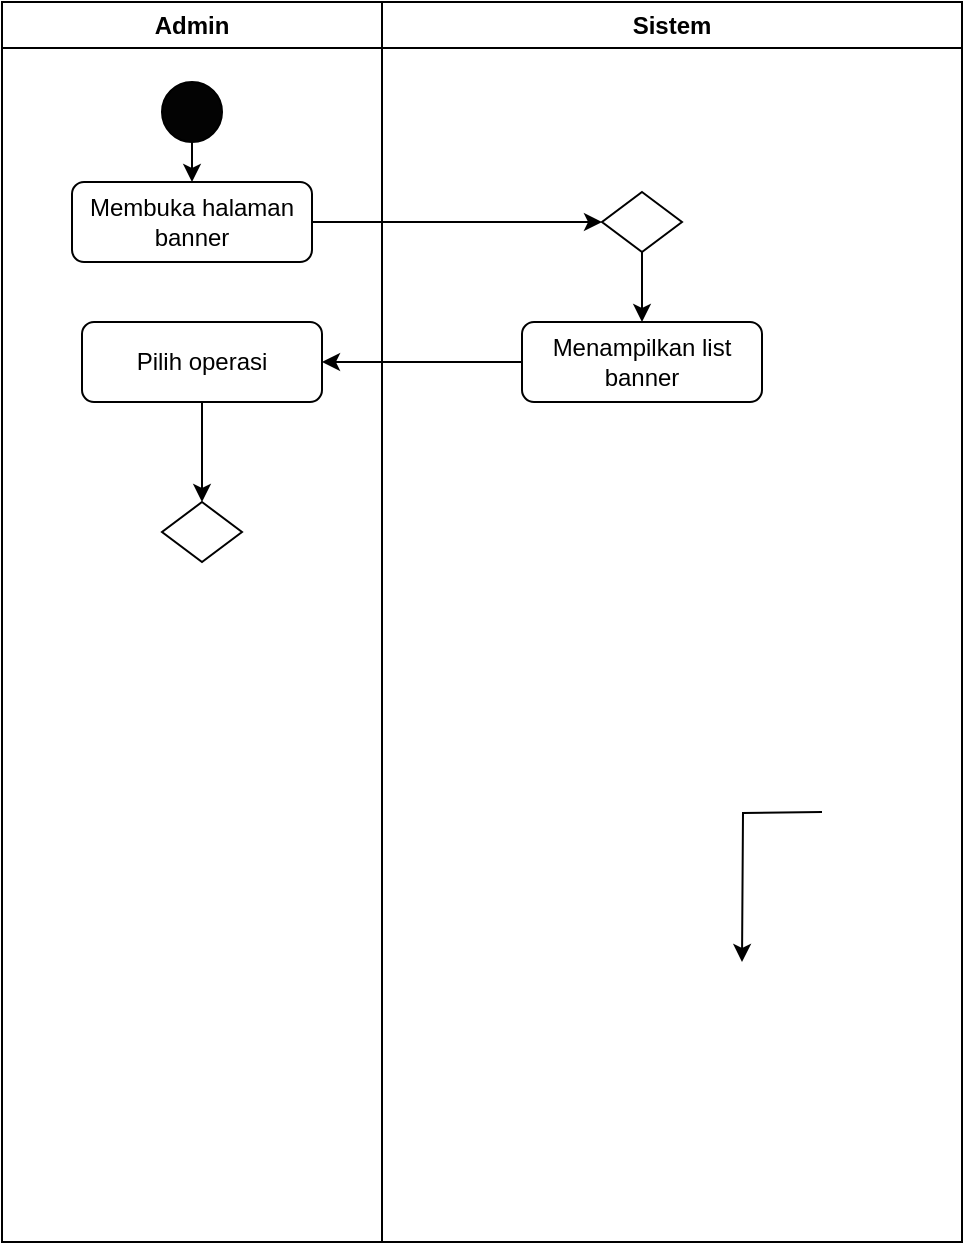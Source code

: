 <mxfile version="24.6.5" type="github">
  <diagram name="Page-1" id="PQpvzgl9xymPNwOv2N0A">
    <mxGraphModel dx="1578" dy="886" grid="1" gridSize="10" guides="1" tooltips="1" connect="1" arrows="1" fold="1" page="1" pageScale="1" pageWidth="827" pageHeight="1169" math="0" shadow="0">
      <root>
        <mxCell id="0" />
        <mxCell id="1" parent="0" />
        <mxCell id="KWS7t6jafoBLZ8HItT5k-1" value="Admin" style="swimlane;whiteSpace=wrap;html=1;" parent="1" vertex="1">
          <mxGeometry x="200" y="50" width="190" height="620" as="geometry" />
        </mxCell>
        <mxCell id="KWS7t6jafoBLZ8HItT5k-2" style="edgeStyle=orthogonalEdgeStyle;rounded=0;orthogonalLoop=1;jettySize=auto;html=1;exitX=0.5;exitY=1;exitDx=0;exitDy=0;entryX=0.5;entryY=0;entryDx=0;entryDy=0;" parent="KWS7t6jafoBLZ8HItT5k-1" source="KWS7t6jafoBLZ8HItT5k-3" target="KWS7t6jafoBLZ8HItT5k-4" edge="1">
          <mxGeometry relative="1" as="geometry" />
        </mxCell>
        <mxCell id="KWS7t6jafoBLZ8HItT5k-3" value="" style="ellipse;whiteSpace=wrap;html=1;aspect=fixed;fillColor=#030303;" parent="KWS7t6jafoBLZ8HItT5k-1" vertex="1">
          <mxGeometry x="80" y="40" width="30" height="30" as="geometry" />
        </mxCell>
        <mxCell id="KWS7t6jafoBLZ8HItT5k-4" value="Membuka halaman banner" style="rounded=1;whiteSpace=wrap;html=1;" parent="KWS7t6jafoBLZ8HItT5k-1" vertex="1">
          <mxGeometry x="35" y="90" width="120" height="40" as="geometry" />
        </mxCell>
        <mxCell id="HMWnwoRrJxDMSyxpaN5V-7" style="edgeStyle=orthogonalEdgeStyle;rounded=0;orthogonalLoop=1;jettySize=auto;html=1;exitX=0.5;exitY=1;exitDx=0;exitDy=0;entryX=0.5;entryY=0;entryDx=0;entryDy=0;" edge="1" parent="KWS7t6jafoBLZ8HItT5k-1" source="HMWnwoRrJxDMSyxpaN5V-4" target="HMWnwoRrJxDMSyxpaN5V-6">
          <mxGeometry relative="1" as="geometry" />
        </mxCell>
        <mxCell id="HMWnwoRrJxDMSyxpaN5V-4" value="Pilih operasi" style="rounded=1;whiteSpace=wrap;html=1;" vertex="1" parent="KWS7t6jafoBLZ8HItT5k-1">
          <mxGeometry x="40" y="160" width="120" height="40" as="geometry" />
        </mxCell>
        <mxCell id="HMWnwoRrJxDMSyxpaN5V-6" value="" style="rhombus;whiteSpace=wrap;html=1;" vertex="1" parent="KWS7t6jafoBLZ8HItT5k-1">
          <mxGeometry x="80" y="250" width="40" height="30" as="geometry" />
        </mxCell>
        <mxCell id="KWS7t6jafoBLZ8HItT5k-6" value="Sistem" style="swimlane;whiteSpace=wrap;html=1;" parent="1" vertex="1">
          <mxGeometry x="390" y="50" width="290" height="620" as="geometry" />
        </mxCell>
        <mxCell id="KWS7t6jafoBLZ8HItT5k-8" style="edgeStyle=orthogonalEdgeStyle;rounded=0;orthogonalLoop=1;jettySize=auto;html=1;exitX=0.5;exitY=1;exitDx=0;exitDy=0;entryX=0.5;entryY=0;entryDx=0;entryDy=0;" parent="KWS7t6jafoBLZ8HItT5k-6" target="KWS7t6jafoBLZ8HItT5k-14" edge="1">
          <mxGeometry relative="1" as="geometry">
            <mxPoint x="163.75" y="240" as="sourcePoint" />
          </mxGeometry>
        </mxCell>
        <mxCell id="KWS7t6jafoBLZ8HItT5k-12" style="edgeStyle=orthogonalEdgeStyle;rounded=0;orthogonalLoop=1;jettySize=auto;html=1;exitX=0;exitY=0.5;exitDx=0;exitDy=0;entryX=0.5;entryY=0;entryDx=0;entryDy=0;" parent="KWS7t6jafoBLZ8HItT5k-6" target="p34yP3oAxnCkHwa5mTD9-3" edge="1">
          <mxGeometry relative="1" as="geometry">
            <mxPoint x="123.75" y="300" as="sourcePoint" />
          </mxGeometry>
        </mxCell>
        <mxCell id="KWS7t6jafoBLZ8HItT5k-13" value="Ya" style="edgeLabel;html=1;align=center;verticalAlign=middle;resizable=0;points=[];" parent="KWS7t6jafoBLZ8HItT5k-12" vertex="1" connectable="0">
          <mxGeometry x="-0.543" y="2" relative="1" as="geometry">
            <mxPoint as="offset" />
          </mxGeometry>
        </mxCell>
        <mxCell id="KWS7t6jafoBLZ8HItT5k-23" style="edgeStyle=orthogonalEdgeStyle;rounded=0;orthogonalLoop=1;jettySize=auto;html=1;exitX=1;exitY=0.5;exitDx=0;exitDy=0;" parent="KWS7t6jafoBLZ8HItT5k-6" target="KWS7t6jafoBLZ8HItT5k-22" edge="1">
          <mxGeometry relative="1" as="geometry">
            <mxPoint x="203.75" y="300" as="sourcePoint" />
          </mxGeometry>
        </mxCell>
        <mxCell id="p34yP3oAxnCkHwa5mTD9-1" value="Tidak" style="edgeLabel;html=1;align=center;verticalAlign=middle;resizable=0;points=[];" parent="KWS7t6jafoBLZ8HItT5k-23" vertex="1" connectable="0">
          <mxGeometry x="0.033" relative="1" as="geometry">
            <mxPoint as="offset" />
          </mxGeometry>
        </mxCell>
        <mxCell id="KWS7t6jafoBLZ8HItT5k-15" style="edgeStyle=orthogonalEdgeStyle;rounded=0;orthogonalLoop=1;jettySize=auto;html=1;exitX=0.5;exitY=1;exitDx=0;exitDy=0;" parent="KWS7t6jafoBLZ8HItT5k-6" target="KWS7t6jafoBLZ8HItT5k-17" edge="1">
          <mxGeometry relative="1" as="geometry">
            <mxPoint x="90" y="500" as="sourcePoint" />
          </mxGeometry>
        </mxCell>
        <mxCell id="KWS7t6jafoBLZ8HItT5k-24" style="edgeStyle=orthogonalEdgeStyle;rounded=0;orthogonalLoop=1;jettySize=auto;html=1;exitX=0.5;exitY=1;exitDx=0;exitDy=0;entryX=1;entryY=0;entryDx=0;entryDy=0;" parent="KWS7t6jafoBLZ8HItT5k-6" target="KWS7t6jafoBLZ8HItT5k-17" edge="1">
          <mxGeometry relative="1" as="geometry">
            <mxPoint x="180" y="480" as="targetPoint" />
            <mxPoint x="220" y="405" as="sourcePoint" />
          </mxGeometry>
        </mxCell>
        <mxCell id="p34yP3oAxnCkHwa5mTD9-5" style="edgeStyle=orthogonalEdgeStyle;rounded=0;orthogonalLoop=1;jettySize=auto;html=1;exitX=0.5;exitY=1;exitDx=0;exitDy=0;" parent="KWS7t6jafoBLZ8HItT5k-6" target="KWS7t6jafoBLZ8HItT5k-16" edge="1">
          <mxGeometry relative="1" as="geometry">
            <mxPoint x="90" y="390" as="sourcePoint" />
          </mxGeometry>
        </mxCell>
        <mxCell id="HMWnwoRrJxDMSyxpaN5V-3" style="edgeStyle=orthogonalEdgeStyle;rounded=0;orthogonalLoop=1;jettySize=auto;html=1;exitX=0.5;exitY=1;exitDx=0;exitDy=0;" edge="1" parent="KWS7t6jafoBLZ8HItT5k-6" source="HMWnwoRrJxDMSyxpaN5V-1" target="HMWnwoRrJxDMSyxpaN5V-2">
          <mxGeometry relative="1" as="geometry" />
        </mxCell>
        <mxCell id="HMWnwoRrJxDMSyxpaN5V-1" value="" style="rhombus;whiteSpace=wrap;html=1;" vertex="1" parent="KWS7t6jafoBLZ8HItT5k-6">
          <mxGeometry x="110" y="95" width="40" height="30" as="geometry" />
        </mxCell>
        <mxCell id="HMWnwoRrJxDMSyxpaN5V-2" value="Menampilkan list banner" style="rounded=1;whiteSpace=wrap;html=1;" vertex="1" parent="KWS7t6jafoBLZ8HItT5k-6">
          <mxGeometry x="70" y="160" width="120" height="40" as="geometry" />
        </mxCell>
        <mxCell id="KWS7t6jafoBLZ8HItT5k-19" style="edgeStyle=orthogonalEdgeStyle;rounded=0;orthogonalLoop=1;jettySize=auto;html=1;exitX=1;exitY=0.5;exitDx=0;exitDy=0;entryX=0;entryY=0.5;entryDx=0;entryDy=0;" parent="1" source="KWS7t6jafoBLZ8HItT5k-4" target="HMWnwoRrJxDMSyxpaN5V-1" edge="1">
          <mxGeometry relative="1" as="geometry">
            <mxPoint x="480" y="160" as="targetPoint" />
          </mxGeometry>
        </mxCell>
        <mxCell id="KWS7t6jafoBLZ8HItT5k-21" style="edgeStyle=orthogonalEdgeStyle;rounded=0;orthogonalLoop=1;jettySize=auto;html=1;exitX=0.5;exitY=1;exitDx=0;exitDy=0;entryX=0;entryY=0.5;entryDx=0;entryDy=0;" parent="1" target="KWS7t6jafoBLZ8HItT5k-9" edge="1">
          <mxGeometry relative="1" as="geometry">
            <mxPoint x="295" y="240" as="sourcePoint" />
          </mxGeometry>
        </mxCell>
        <mxCell id="HMWnwoRrJxDMSyxpaN5V-5" style="edgeStyle=orthogonalEdgeStyle;rounded=0;orthogonalLoop=1;jettySize=auto;html=1;exitX=0;exitY=0.5;exitDx=0;exitDy=0;" edge="1" parent="1" source="HMWnwoRrJxDMSyxpaN5V-2" target="HMWnwoRrJxDMSyxpaN5V-4">
          <mxGeometry relative="1" as="geometry" />
        </mxCell>
      </root>
    </mxGraphModel>
  </diagram>
</mxfile>
